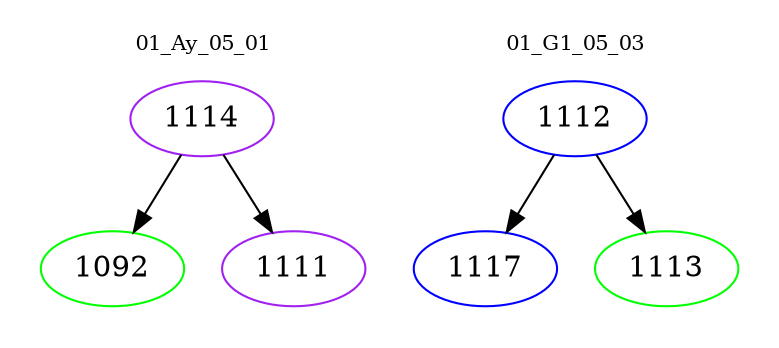 digraph{
subgraph cluster_0 {
color = white
label = "01_Ay_05_01";
fontsize=10;
T0_1114 [label="1114", color="purple"]
T0_1114 -> T0_1092 [color="black"]
T0_1092 [label="1092", color="green"]
T0_1114 -> T0_1111 [color="black"]
T0_1111 [label="1111", color="purple"]
}
subgraph cluster_1 {
color = white
label = "01_G1_05_03";
fontsize=10;
T1_1112 [label="1112", color="blue"]
T1_1112 -> T1_1117 [color="black"]
T1_1117 [label="1117", color="blue"]
T1_1112 -> T1_1113 [color="black"]
T1_1113 [label="1113", color="green"]
}
}
